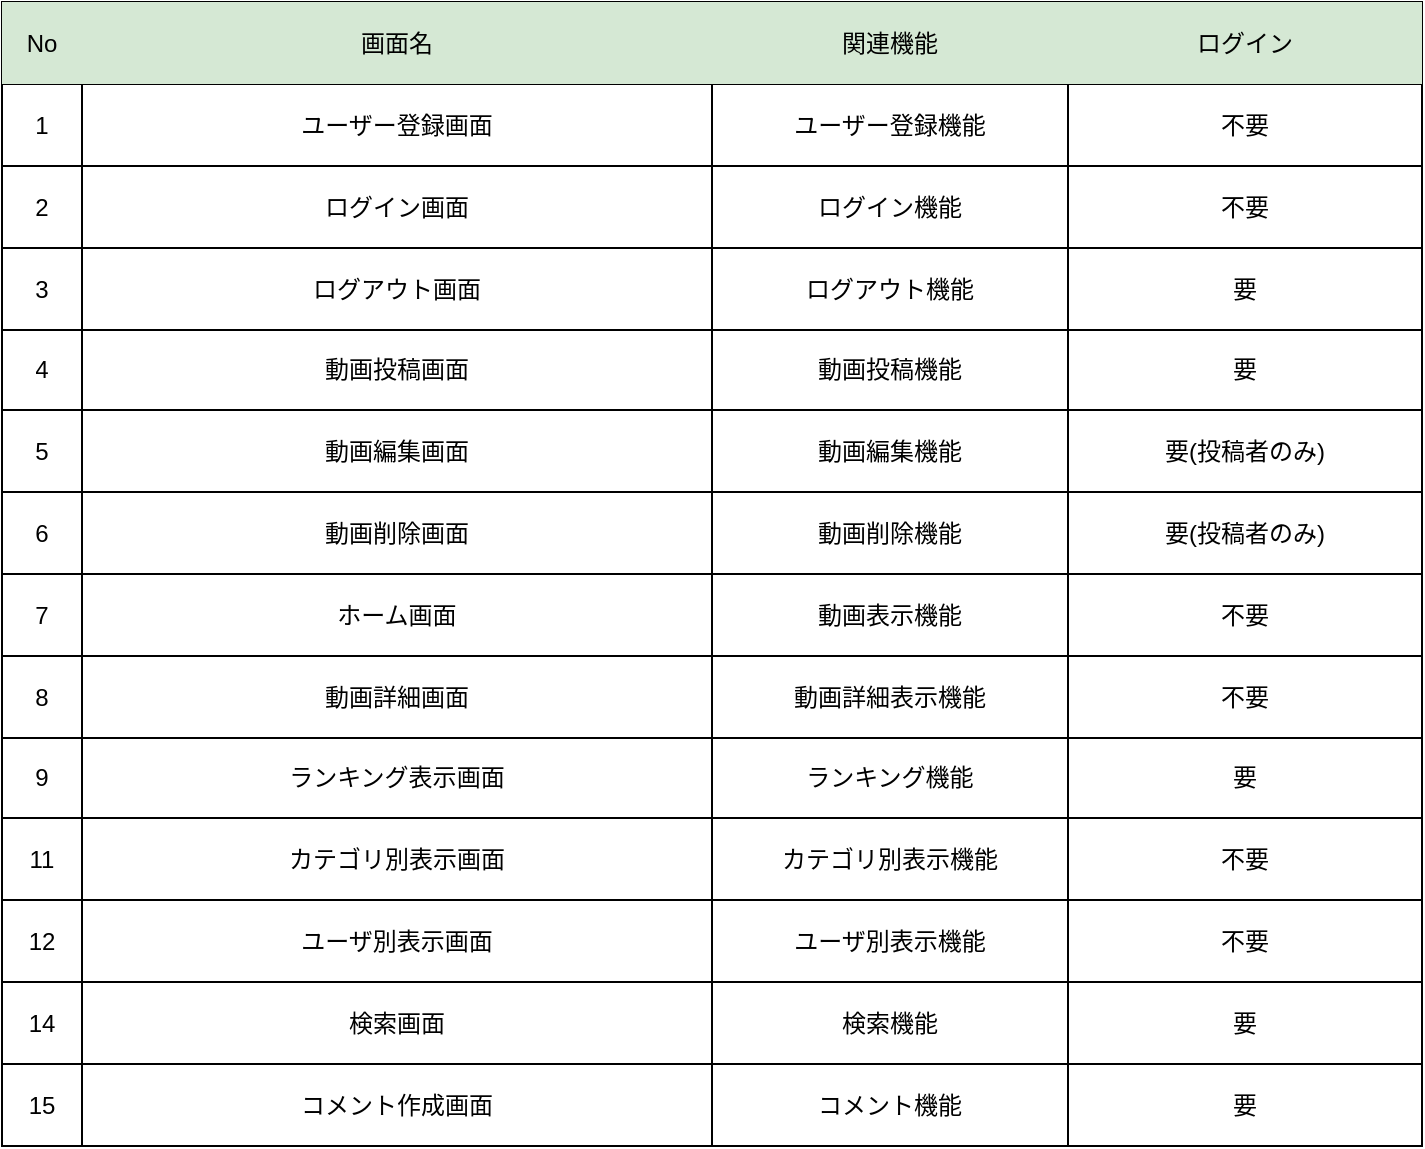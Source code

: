 <mxfile version="14.6.13" type="device"><diagram id="xvPpVGML782_9Eq4hq26" name="ページ1"><mxGraphModel dx="752" dy="633" grid="1" gridSize="10" guides="1" tooltips="1" connect="1" arrows="1" fold="1" page="1" pageScale="1" pageWidth="827" pageHeight="1169" math="0" shadow="0"><root><mxCell id="0"/><mxCell id="1" parent="0"/><mxCell id="XAyQSAQkkIRrW5N84zv3-58" value="" style="shape=table;html=1;whiteSpace=wrap;startSize=0;container=1;collapsible=0;childLayout=tableLayout;" parent="1" vertex="1"><mxGeometry x="40" y="40" width="710" height="572" as="geometry"/></mxCell><mxCell id="XAyQSAQkkIRrW5N84zv3-59" value="" style="shape=partialRectangle;html=1;whiteSpace=wrap;collapsible=0;dropTarget=0;pointerEvents=0;fillColor=none;top=0;left=0;bottom=0;right=0;points=[[0,0.5],[1,0.5]];portConstraint=eastwest;" parent="XAyQSAQkkIRrW5N84zv3-58" vertex="1"><mxGeometry width="710" height="41" as="geometry"/></mxCell><mxCell id="XAyQSAQkkIRrW5N84zv3-60" value="No" style="shape=partialRectangle;html=1;whiteSpace=wrap;connectable=0;overflow=hidden;fillColor=#d5e8d4;top=0;left=0;bottom=0;right=0;strokeColor=#82b366;" parent="XAyQSAQkkIRrW5N84zv3-59" vertex="1"><mxGeometry width="40" height="41" as="geometry"/></mxCell><mxCell id="XAyQSAQkkIRrW5N84zv3-61" value="画面名" style="shape=partialRectangle;html=1;whiteSpace=wrap;connectable=0;overflow=hidden;fillColor=#d5e8d4;top=0;left=0;bottom=0;right=0;strokeColor=#82b366;" parent="XAyQSAQkkIRrW5N84zv3-59" vertex="1"><mxGeometry x="40" width="315" height="41" as="geometry"/></mxCell><mxCell id="XAyQSAQkkIRrW5N84zv3-62" value="関連機能" style="shape=partialRectangle;html=1;whiteSpace=wrap;connectable=0;overflow=hidden;fillColor=#d5e8d4;top=0;left=0;bottom=0;right=0;strokeColor=#82b366;" parent="XAyQSAQkkIRrW5N84zv3-59" vertex="1"><mxGeometry x="355" width="178" height="41" as="geometry"/></mxCell><mxCell id="XAyQSAQkkIRrW5N84zv3-63" value="ログイン" style="shape=partialRectangle;html=1;whiteSpace=wrap;connectable=0;overflow=hidden;fillColor=#d5e8d4;top=0;left=0;bottom=0;right=0;strokeColor=#82b366;" parent="XAyQSAQkkIRrW5N84zv3-59" vertex="1"><mxGeometry x="533" width="177" height="41" as="geometry"/></mxCell><mxCell id="XAyQSAQkkIRrW5N84zv3-69" value="" style="shape=partialRectangle;html=1;whiteSpace=wrap;collapsible=0;dropTarget=0;pointerEvents=0;fillColor=none;top=0;left=0;bottom=0;right=0;points=[[0,0.5],[1,0.5]];portConstraint=eastwest;" parent="XAyQSAQkkIRrW5N84zv3-58" vertex="1"><mxGeometry y="41" width="710" height="41" as="geometry"/></mxCell><mxCell id="XAyQSAQkkIRrW5N84zv3-70" value="1" style="shape=partialRectangle;html=1;whiteSpace=wrap;connectable=0;overflow=hidden;fillColor=none;top=0;left=0;bottom=0;right=0;" parent="XAyQSAQkkIRrW5N84zv3-69" vertex="1"><mxGeometry width="40" height="41" as="geometry"/></mxCell><mxCell id="XAyQSAQkkIRrW5N84zv3-71" value="ユーザー登録画面" style="shape=partialRectangle;html=1;whiteSpace=wrap;connectable=0;overflow=hidden;fillColor=none;top=0;left=0;bottom=0;right=0;" parent="XAyQSAQkkIRrW5N84zv3-69" vertex="1"><mxGeometry x="40" width="315" height="41" as="geometry"/></mxCell><mxCell id="XAyQSAQkkIRrW5N84zv3-72" value="ユーザー登録機能" style="shape=partialRectangle;html=1;whiteSpace=wrap;connectable=0;overflow=hidden;fillColor=none;top=0;left=0;bottom=0;right=0;" parent="XAyQSAQkkIRrW5N84zv3-69" vertex="1"><mxGeometry x="355" width="178" height="41" as="geometry"/></mxCell><mxCell id="XAyQSAQkkIRrW5N84zv3-73" value="&lt;span&gt;不要&lt;/span&gt;" style="shape=partialRectangle;html=1;whiteSpace=wrap;connectable=0;overflow=hidden;fillColor=none;top=0;left=0;bottom=0;right=0;" parent="XAyQSAQkkIRrW5N84zv3-69" vertex="1"><mxGeometry x="533" width="177" height="41" as="geometry"/></mxCell><mxCell id="XAyQSAQkkIRrW5N84zv3-74" value="" style="shape=partialRectangle;html=1;whiteSpace=wrap;collapsible=0;dropTarget=0;pointerEvents=0;fillColor=none;top=0;left=0;bottom=0;right=0;points=[[0,0.5],[1,0.5]];portConstraint=eastwest;" parent="XAyQSAQkkIRrW5N84zv3-58" vertex="1"><mxGeometry y="82" width="710" height="41" as="geometry"/></mxCell><mxCell id="XAyQSAQkkIRrW5N84zv3-75" value="2" style="shape=partialRectangle;html=1;whiteSpace=wrap;connectable=0;overflow=hidden;fillColor=none;top=0;left=0;bottom=0;right=0;" parent="XAyQSAQkkIRrW5N84zv3-74" vertex="1"><mxGeometry width="40" height="41" as="geometry"/></mxCell><mxCell id="XAyQSAQkkIRrW5N84zv3-76" value="ログイン画面" style="shape=partialRectangle;html=1;whiteSpace=wrap;connectable=0;overflow=hidden;fillColor=none;top=0;left=0;bottom=0;right=0;" parent="XAyQSAQkkIRrW5N84zv3-74" vertex="1"><mxGeometry x="40" width="315" height="41" as="geometry"/></mxCell><mxCell id="XAyQSAQkkIRrW5N84zv3-77" value="ログイン機能" style="shape=partialRectangle;html=1;whiteSpace=wrap;connectable=0;overflow=hidden;fillColor=none;top=0;left=0;bottom=0;right=0;" parent="XAyQSAQkkIRrW5N84zv3-74" vertex="1"><mxGeometry x="355" width="178" height="41" as="geometry"/></mxCell><mxCell id="XAyQSAQkkIRrW5N84zv3-78" value="&lt;span&gt;不要&lt;/span&gt;" style="shape=partialRectangle;html=1;whiteSpace=wrap;connectable=0;overflow=hidden;fillColor=none;top=0;left=0;bottom=0;right=0;" parent="XAyQSAQkkIRrW5N84zv3-74" vertex="1"><mxGeometry x="533" width="177" height="41" as="geometry"/></mxCell><mxCell id="XAyQSAQkkIRrW5N84zv3-79" value="" style="shape=partialRectangle;html=1;whiteSpace=wrap;collapsible=0;dropTarget=0;pointerEvents=0;fillColor=none;top=0;left=0;bottom=0;right=0;points=[[0,0.5],[1,0.5]];portConstraint=eastwest;" parent="XAyQSAQkkIRrW5N84zv3-58" vertex="1"><mxGeometry y="123" width="710" height="41" as="geometry"/></mxCell><mxCell id="XAyQSAQkkIRrW5N84zv3-80" value="3" style="shape=partialRectangle;html=1;whiteSpace=wrap;connectable=0;overflow=hidden;fillColor=none;top=0;left=0;bottom=0;right=0;" parent="XAyQSAQkkIRrW5N84zv3-79" vertex="1"><mxGeometry width="40" height="41" as="geometry"/></mxCell><mxCell id="XAyQSAQkkIRrW5N84zv3-81" value="ログアウト画面" style="shape=partialRectangle;html=1;whiteSpace=wrap;connectable=0;overflow=hidden;fillColor=none;top=0;left=0;bottom=0;right=0;" parent="XAyQSAQkkIRrW5N84zv3-79" vertex="1"><mxGeometry x="40" width="315" height="41" as="geometry"/></mxCell><mxCell id="XAyQSAQkkIRrW5N84zv3-82" value="ログアウト機能" style="shape=partialRectangle;html=1;whiteSpace=wrap;connectable=0;overflow=hidden;fillColor=none;top=0;left=0;bottom=0;right=0;" parent="XAyQSAQkkIRrW5N84zv3-79" vertex="1"><mxGeometry x="355" width="178" height="41" as="geometry"/></mxCell><mxCell id="XAyQSAQkkIRrW5N84zv3-83" value="&lt;span&gt;要&lt;/span&gt;" style="shape=partialRectangle;html=1;whiteSpace=wrap;connectable=0;overflow=hidden;fillColor=none;top=0;left=0;bottom=0;right=0;" parent="XAyQSAQkkIRrW5N84zv3-79" vertex="1"><mxGeometry x="533" width="177" height="41" as="geometry"/></mxCell><mxCell id="XAyQSAQkkIRrW5N84zv3-84" value="" style="shape=partialRectangle;html=1;whiteSpace=wrap;collapsible=0;dropTarget=0;pointerEvents=0;fillColor=none;top=0;left=0;bottom=0;right=0;points=[[0,0.5],[1,0.5]];portConstraint=eastwest;" parent="XAyQSAQkkIRrW5N84zv3-58" vertex="1"><mxGeometry y="164" width="710" height="40" as="geometry"/></mxCell><mxCell id="XAyQSAQkkIRrW5N84zv3-85" value="4" style="shape=partialRectangle;html=1;whiteSpace=wrap;connectable=0;overflow=hidden;fillColor=none;top=0;left=0;bottom=0;right=0;" parent="XAyQSAQkkIRrW5N84zv3-84" vertex="1"><mxGeometry width="40" height="40" as="geometry"/></mxCell><mxCell id="XAyQSAQkkIRrW5N84zv3-86" value="動画投稿画面" style="shape=partialRectangle;html=1;whiteSpace=wrap;connectable=0;overflow=hidden;fillColor=none;top=0;left=0;bottom=0;right=0;" parent="XAyQSAQkkIRrW5N84zv3-84" vertex="1"><mxGeometry x="40" width="315" height="40" as="geometry"/></mxCell><mxCell id="XAyQSAQkkIRrW5N84zv3-87" value="動画投稿機能" style="shape=partialRectangle;html=1;whiteSpace=wrap;connectable=0;overflow=hidden;fillColor=none;top=0;left=0;bottom=0;right=0;" parent="XAyQSAQkkIRrW5N84zv3-84" vertex="1"><mxGeometry x="355" width="178" height="40" as="geometry"/></mxCell><mxCell id="XAyQSAQkkIRrW5N84zv3-88" value="&lt;span&gt;要&lt;/span&gt;" style="shape=partialRectangle;html=1;whiteSpace=wrap;connectable=0;overflow=hidden;fillColor=none;top=0;left=0;bottom=0;right=0;" parent="XAyQSAQkkIRrW5N84zv3-84" vertex="1"><mxGeometry x="533" width="177" height="40" as="geometry"/></mxCell><mxCell id="XAyQSAQkkIRrW5N84zv3-89" value="" style="shape=partialRectangle;html=1;whiteSpace=wrap;collapsible=0;dropTarget=0;pointerEvents=0;fillColor=none;top=0;left=0;bottom=0;right=0;points=[[0,0.5],[1,0.5]];portConstraint=eastwest;" parent="XAyQSAQkkIRrW5N84zv3-58" vertex="1"><mxGeometry y="204" width="710" height="41" as="geometry"/></mxCell><mxCell id="XAyQSAQkkIRrW5N84zv3-90" value="5" style="shape=partialRectangle;html=1;whiteSpace=wrap;connectable=0;overflow=hidden;fillColor=none;top=0;left=0;bottom=0;right=0;" parent="XAyQSAQkkIRrW5N84zv3-89" vertex="1"><mxGeometry width="40" height="41" as="geometry"/></mxCell><mxCell id="XAyQSAQkkIRrW5N84zv3-91" value="動画編集画面" style="shape=partialRectangle;html=1;whiteSpace=wrap;connectable=0;overflow=hidden;fillColor=none;top=0;left=0;bottom=0;right=0;" parent="XAyQSAQkkIRrW5N84zv3-89" vertex="1"><mxGeometry x="40" width="315" height="41" as="geometry"/></mxCell><mxCell id="XAyQSAQkkIRrW5N84zv3-92" value="&lt;span&gt;動画編集機能&lt;/span&gt;" style="shape=partialRectangle;html=1;whiteSpace=wrap;connectable=0;overflow=hidden;fillColor=none;top=0;left=0;bottom=0;right=0;" parent="XAyQSAQkkIRrW5N84zv3-89" vertex="1"><mxGeometry x="355" width="178" height="41" as="geometry"/></mxCell><mxCell id="XAyQSAQkkIRrW5N84zv3-93" value="要(投稿者のみ)" style="shape=partialRectangle;html=1;whiteSpace=wrap;connectable=0;overflow=hidden;fillColor=none;top=0;left=0;bottom=0;right=0;" parent="XAyQSAQkkIRrW5N84zv3-89" vertex="1"><mxGeometry x="533" width="177" height="41" as="geometry"/></mxCell><mxCell id="UlBOqvnO0Bil7byZEZoL-11" value="" style="shape=partialRectangle;html=1;whiteSpace=wrap;collapsible=0;dropTarget=0;pointerEvents=0;fillColor=none;top=0;left=0;bottom=0;right=0;points=[[0,0.5],[1,0.5]];portConstraint=eastwest;" parent="XAyQSAQkkIRrW5N84zv3-58" vertex="1"><mxGeometry y="245" width="710" height="41" as="geometry"/></mxCell><mxCell id="UlBOqvnO0Bil7byZEZoL-12" value="6" style="shape=partialRectangle;html=1;whiteSpace=wrap;connectable=0;overflow=hidden;fillColor=none;top=0;left=0;bottom=0;right=0;" parent="UlBOqvnO0Bil7byZEZoL-11" vertex="1"><mxGeometry width="40" height="41" as="geometry"/></mxCell><mxCell id="UlBOqvnO0Bil7byZEZoL-13" value="&lt;span&gt;動画削除画面&lt;/span&gt;" style="shape=partialRectangle;html=1;whiteSpace=wrap;connectable=0;overflow=hidden;fillColor=none;top=0;left=0;bottom=0;right=0;" parent="UlBOqvnO0Bil7byZEZoL-11" vertex="1"><mxGeometry x="40" width="315" height="41" as="geometry"/></mxCell><mxCell id="UlBOqvnO0Bil7byZEZoL-14" value="&lt;span&gt;動画削除機能&lt;/span&gt;" style="shape=partialRectangle;html=1;whiteSpace=wrap;connectable=0;overflow=hidden;fillColor=none;top=0;left=0;bottom=0;right=0;" parent="UlBOqvnO0Bil7byZEZoL-11" vertex="1"><mxGeometry x="355" width="178" height="41" as="geometry"/></mxCell><mxCell id="UlBOqvnO0Bil7byZEZoL-15" value="要(投稿者のみ)" style="shape=partialRectangle;html=1;whiteSpace=wrap;connectable=0;overflow=hidden;fillColor=none;top=0;left=0;bottom=0;right=0;" parent="UlBOqvnO0Bil7byZEZoL-11" vertex="1"><mxGeometry x="533" width="177" height="41" as="geometry"/></mxCell><mxCell id="UlBOqvnO0Bil7byZEZoL-31" value="" style="shape=partialRectangle;html=1;whiteSpace=wrap;collapsible=0;dropTarget=0;pointerEvents=0;fillColor=none;top=0;left=0;bottom=0;right=0;points=[[0,0.5],[1,0.5]];portConstraint=eastwest;" parent="XAyQSAQkkIRrW5N84zv3-58" vertex="1"><mxGeometry y="286" width="710" height="41" as="geometry"/></mxCell><mxCell id="UlBOqvnO0Bil7byZEZoL-32" value="7" style="shape=partialRectangle;html=1;whiteSpace=wrap;connectable=0;overflow=hidden;fillColor=none;top=0;left=0;bottom=0;right=0;" parent="UlBOqvnO0Bil7byZEZoL-31" vertex="1"><mxGeometry width="40" height="41" as="geometry"/></mxCell><mxCell id="UlBOqvnO0Bil7byZEZoL-33" value="ホーム画面" style="shape=partialRectangle;html=1;whiteSpace=wrap;connectable=0;overflow=hidden;fillColor=none;top=0;left=0;bottom=0;right=0;" parent="UlBOqvnO0Bil7byZEZoL-31" vertex="1"><mxGeometry x="40" width="315" height="41" as="geometry"/></mxCell><mxCell id="UlBOqvnO0Bil7byZEZoL-34" value="&lt;span&gt;動画表示機能&lt;/span&gt;" style="shape=partialRectangle;html=1;whiteSpace=wrap;connectable=0;overflow=hidden;fillColor=none;top=0;left=0;bottom=0;right=0;" parent="UlBOqvnO0Bil7byZEZoL-31" vertex="1"><mxGeometry x="355" width="178" height="41" as="geometry"/></mxCell><mxCell id="UlBOqvnO0Bil7byZEZoL-35" value="不要" style="shape=partialRectangle;html=1;whiteSpace=wrap;connectable=0;overflow=hidden;fillColor=none;top=0;left=0;bottom=0;right=0;" parent="UlBOqvnO0Bil7byZEZoL-31" vertex="1"><mxGeometry x="533" width="177" height="41" as="geometry"/></mxCell><mxCell id="XAyQSAQkkIRrW5N84zv3-94" value="" style="shape=partialRectangle;html=1;whiteSpace=wrap;collapsible=0;dropTarget=0;pointerEvents=0;fillColor=none;top=0;left=0;bottom=0;right=0;points=[[0,0.5],[1,0.5]];portConstraint=eastwest;" parent="XAyQSAQkkIRrW5N84zv3-58" vertex="1"><mxGeometry y="327" width="710" height="41" as="geometry"/></mxCell><mxCell id="XAyQSAQkkIRrW5N84zv3-95" value="8" style="shape=partialRectangle;html=1;whiteSpace=wrap;connectable=0;overflow=hidden;fillColor=none;top=0;left=0;bottom=0;right=0;" parent="XAyQSAQkkIRrW5N84zv3-94" vertex="1"><mxGeometry width="40" height="41" as="geometry"/></mxCell><mxCell id="XAyQSAQkkIRrW5N84zv3-96" value="動画詳細画面" style="shape=partialRectangle;html=1;whiteSpace=wrap;connectable=0;overflow=hidden;fillColor=none;top=0;left=0;bottom=0;right=0;" parent="XAyQSAQkkIRrW5N84zv3-94" vertex="1"><mxGeometry x="40" width="315" height="41" as="geometry"/></mxCell><mxCell id="XAyQSAQkkIRrW5N84zv3-97" value="&lt;span&gt;動画詳細表示機能&lt;/span&gt;" style="shape=partialRectangle;html=1;whiteSpace=wrap;connectable=0;overflow=hidden;fillColor=none;top=0;left=0;bottom=0;right=0;" parent="XAyQSAQkkIRrW5N84zv3-94" vertex="1"><mxGeometry x="355" width="178" height="41" as="geometry"/></mxCell><mxCell id="XAyQSAQkkIRrW5N84zv3-98" value="不要" style="shape=partialRectangle;html=1;whiteSpace=wrap;connectable=0;overflow=hidden;fillColor=none;top=0;left=0;bottom=0;right=0;" parent="XAyQSAQkkIRrW5N84zv3-94" vertex="1"><mxGeometry x="533" width="177" height="41" as="geometry"/></mxCell><mxCell id="XAyQSAQkkIRrW5N84zv3-99" value="" style="shape=partialRectangle;html=1;whiteSpace=wrap;collapsible=0;dropTarget=0;pointerEvents=0;fillColor=none;top=0;left=0;bottom=0;right=0;points=[[0,0.5],[1,0.5]];portConstraint=eastwest;" parent="XAyQSAQkkIRrW5N84zv3-58" vertex="1"><mxGeometry y="368" width="710" height="40" as="geometry"/></mxCell><mxCell id="XAyQSAQkkIRrW5N84zv3-100" value="9" style="shape=partialRectangle;html=1;whiteSpace=wrap;connectable=0;overflow=hidden;fillColor=none;top=0;left=0;bottom=0;right=0;" parent="XAyQSAQkkIRrW5N84zv3-99" vertex="1"><mxGeometry width="40" height="40" as="geometry"/></mxCell><mxCell id="XAyQSAQkkIRrW5N84zv3-101" value="ランキング表示画面" style="shape=partialRectangle;html=1;whiteSpace=wrap;connectable=0;overflow=hidden;fillColor=none;top=0;left=0;bottom=0;right=0;" parent="XAyQSAQkkIRrW5N84zv3-99" vertex="1"><mxGeometry x="40" width="315" height="40" as="geometry"/></mxCell><mxCell id="XAyQSAQkkIRrW5N84zv3-102" value="ランキング機能" style="shape=partialRectangle;html=1;whiteSpace=wrap;connectable=0;overflow=hidden;fillColor=none;top=0;left=0;bottom=0;right=0;" parent="XAyQSAQkkIRrW5N84zv3-99" vertex="1"><mxGeometry x="355" width="178" height="40" as="geometry"/></mxCell><mxCell id="XAyQSAQkkIRrW5N84zv3-103" value="要" style="shape=partialRectangle;html=1;whiteSpace=wrap;connectable=0;overflow=hidden;fillColor=none;top=0;left=0;bottom=0;right=0;" parent="XAyQSAQkkIRrW5N84zv3-99" vertex="1"><mxGeometry x="533" width="177" height="40" as="geometry"/></mxCell><mxCell id="XAyQSAQkkIRrW5N84zv3-104" value="" style="shape=partialRectangle;html=1;whiteSpace=wrap;collapsible=0;dropTarget=0;pointerEvents=0;fillColor=none;top=0;left=0;bottom=0;right=0;points=[[0,0.5],[1,0.5]];portConstraint=eastwest;" parent="XAyQSAQkkIRrW5N84zv3-58" vertex="1"><mxGeometry y="408" width="710" height="41" as="geometry"/></mxCell><mxCell id="XAyQSAQkkIRrW5N84zv3-105" value="11" style="shape=partialRectangle;html=1;whiteSpace=wrap;connectable=0;overflow=hidden;fillColor=none;top=0;left=0;bottom=0;right=0;" parent="XAyQSAQkkIRrW5N84zv3-104" vertex="1"><mxGeometry width="40" height="41" as="geometry"/></mxCell><mxCell id="XAyQSAQkkIRrW5N84zv3-106" value="&lt;span&gt;カテゴリ別表示画面&lt;/span&gt;" style="shape=partialRectangle;html=1;whiteSpace=wrap;connectable=0;overflow=hidden;fillColor=none;top=0;left=0;bottom=0;right=0;" parent="XAyQSAQkkIRrW5N84zv3-104" vertex="1"><mxGeometry x="40" width="315" height="41" as="geometry"/></mxCell><mxCell id="XAyQSAQkkIRrW5N84zv3-107" value="&lt;span&gt;カテゴリ別表示機能&lt;/span&gt;" style="shape=partialRectangle;html=1;whiteSpace=wrap;connectable=0;overflow=hidden;fillColor=none;top=0;left=0;bottom=0;right=0;" parent="XAyQSAQkkIRrW5N84zv3-104" vertex="1"><mxGeometry x="355" width="178" height="41" as="geometry"/></mxCell><mxCell id="XAyQSAQkkIRrW5N84zv3-108" value="不要" style="shape=partialRectangle;html=1;whiteSpace=wrap;connectable=0;overflow=hidden;fillColor=none;top=0;left=0;bottom=0;right=0;" parent="XAyQSAQkkIRrW5N84zv3-104" vertex="1"><mxGeometry x="533" width="177" height="41" as="geometry"/></mxCell><mxCell id="UlBOqvnO0Bil7byZEZoL-44" value="" style="shape=partialRectangle;html=1;whiteSpace=wrap;collapsible=0;dropTarget=0;pointerEvents=0;fillColor=none;top=0;left=0;bottom=0;right=0;points=[[0,0.5],[1,0.5]];portConstraint=eastwest;" parent="XAyQSAQkkIRrW5N84zv3-58" vertex="1"><mxGeometry y="449" width="710" height="41" as="geometry"/></mxCell><mxCell id="UlBOqvnO0Bil7byZEZoL-45" value="12" style="shape=partialRectangle;html=1;whiteSpace=wrap;connectable=0;overflow=hidden;fillColor=none;top=0;left=0;bottom=0;right=0;" parent="UlBOqvnO0Bil7byZEZoL-44" vertex="1"><mxGeometry width="40" height="41" as="geometry"/></mxCell><mxCell id="UlBOqvnO0Bil7byZEZoL-46" value="ユーザ別表示画面" style="shape=partialRectangle;html=1;whiteSpace=wrap;connectable=0;overflow=hidden;fillColor=none;top=0;left=0;bottom=0;right=0;" parent="UlBOqvnO0Bil7byZEZoL-44" vertex="1"><mxGeometry x="40" width="315" height="41" as="geometry"/></mxCell><mxCell id="UlBOqvnO0Bil7byZEZoL-47" value="ユーザ別表示機能" style="shape=partialRectangle;html=1;whiteSpace=wrap;connectable=0;overflow=hidden;fillColor=none;top=0;left=0;bottom=0;right=0;" parent="UlBOqvnO0Bil7byZEZoL-44" vertex="1"><mxGeometry x="355" width="178" height="41" as="geometry"/></mxCell><mxCell id="UlBOqvnO0Bil7byZEZoL-48" value="不要" style="shape=partialRectangle;html=1;whiteSpace=wrap;connectable=0;overflow=hidden;fillColor=none;top=0;left=0;bottom=0;right=0;" parent="UlBOqvnO0Bil7byZEZoL-44" vertex="1"><mxGeometry x="533" width="177" height="41" as="geometry"/></mxCell><mxCell id="XAyQSAQkkIRrW5N84zv3-109" value="" style="shape=partialRectangle;html=1;whiteSpace=wrap;collapsible=0;dropTarget=0;pointerEvents=0;fillColor=none;top=0;left=0;bottom=0;right=0;points=[[0,0.5],[1,0.5]];portConstraint=eastwest;" parent="XAyQSAQkkIRrW5N84zv3-58" vertex="1"><mxGeometry y="490" width="710" height="41" as="geometry"/></mxCell><mxCell id="XAyQSAQkkIRrW5N84zv3-110" value="14" style="shape=partialRectangle;html=1;whiteSpace=wrap;connectable=0;overflow=hidden;fillColor=none;top=0;left=0;bottom=0;right=0;" parent="XAyQSAQkkIRrW5N84zv3-109" vertex="1"><mxGeometry width="40" height="41" as="geometry"/></mxCell><mxCell id="XAyQSAQkkIRrW5N84zv3-111" value="検索画面" style="shape=partialRectangle;html=1;whiteSpace=wrap;connectable=0;overflow=hidden;fillColor=none;top=0;left=0;bottom=0;right=0;" parent="XAyQSAQkkIRrW5N84zv3-109" vertex="1"><mxGeometry x="40" width="315" height="41" as="geometry"/></mxCell><mxCell id="XAyQSAQkkIRrW5N84zv3-112" value="&lt;span&gt;検索機能&lt;/span&gt;" style="shape=partialRectangle;html=1;whiteSpace=wrap;connectable=0;overflow=hidden;fillColor=none;top=0;left=0;bottom=0;right=0;" parent="XAyQSAQkkIRrW5N84zv3-109" vertex="1"><mxGeometry x="355" width="178" height="41" as="geometry"/></mxCell><mxCell id="XAyQSAQkkIRrW5N84zv3-113" value="要" style="shape=partialRectangle;html=1;whiteSpace=wrap;connectable=0;overflow=hidden;fillColor=none;top=0;left=0;bottom=0;right=0;" parent="XAyQSAQkkIRrW5N84zv3-109" vertex="1"><mxGeometry x="533" width="177" height="41" as="geometry"/></mxCell><mxCell id="XAyQSAQkkIRrW5N84zv3-114" value="" style="shape=partialRectangle;html=1;whiteSpace=wrap;collapsible=0;dropTarget=0;pointerEvents=0;fillColor=none;top=0;left=0;bottom=0;right=0;points=[[0,0.5],[1,0.5]];portConstraint=eastwest;" parent="XAyQSAQkkIRrW5N84zv3-58" vertex="1"><mxGeometry y="531" width="710" height="41" as="geometry"/></mxCell><mxCell id="XAyQSAQkkIRrW5N84zv3-115" value="15" style="shape=partialRectangle;html=1;whiteSpace=wrap;connectable=0;overflow=hidden;fillColor=none;top=0;left=0;bottom=0;right=0;" parent="XAyQSAQkkIRrW5N84zv3-114" vertex="1"><mxGeometry width="40" height="41" as="geometry"/></mxCell><mxCell id="XAyQSAQkkIRrW5N84zv3-116" value="コメント作成画面" style="shape=partialRectangle;html=1;whiteSpace=wrap;connectable=0;overflow=hidden;fillColor=none;top=0;left=0;bottom=0;right=0;" parent="XAyQSAQkkIRrW5N84zv3-114" vertex="1"><mxGeometry x="40" width="315" height="41" as="geometry"/></mxCell><mxCell id="XAyQSAQkkIRrW5N84zv3-117" value="コメント機能" style="shape=partialRectangle;html=1;whiteSpace=wrap;connectable=0;overflow=hidden;fillColor=none;top=0;left=0;bottom=0;right=0;" parent="XAyQSAQkkIRrW5N84zv3-114" vertex="1"><mxGeometry x="355" width="178" height="41" as="geometry"/></mxCell><mxCell id="XAyQSAQkkIRrW5N84zv3-118" value="要" style="shape=partialRectangle;html=1;whiteSpace=wrap;connectable=0;overflow=hidden;fillColor=none;top=0;left=0;bottom=0;right=0;" parent="XAyQSAQkkIRrW5N84zv3-114" vertex="1"><mxGeometry x="533" width="177" height="41" as="geometry"/></mxCell></root></mxGraphModel></diagram></mxfile>